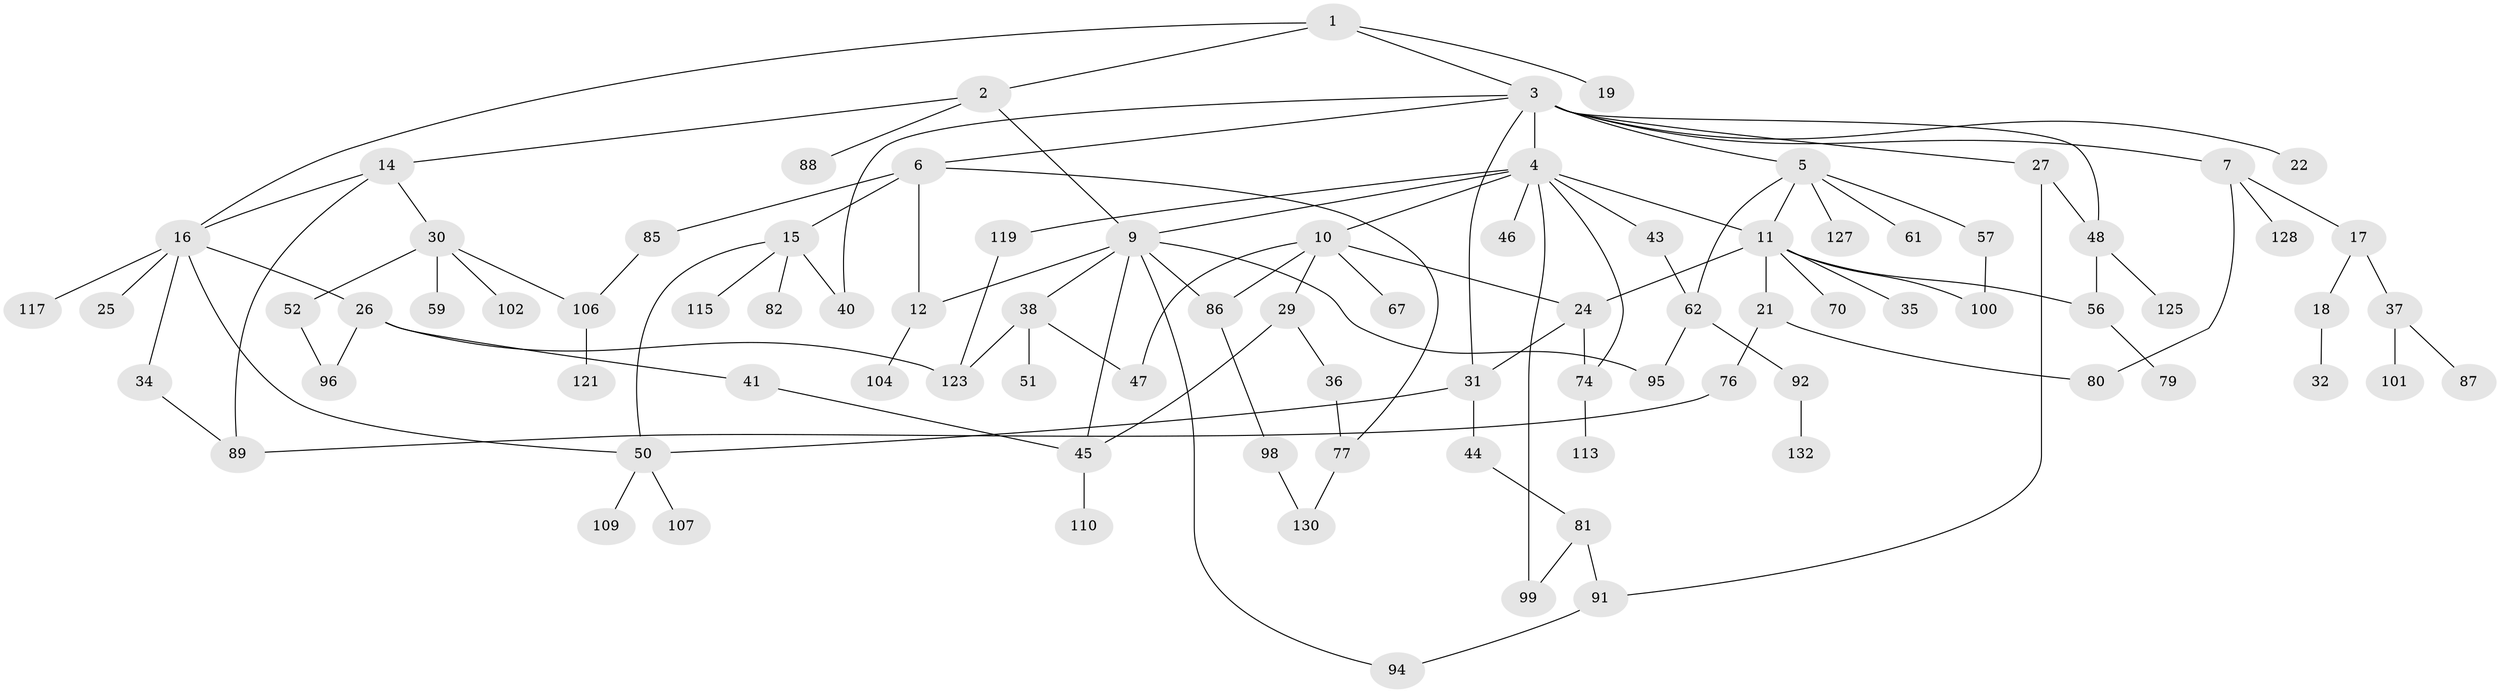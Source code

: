 // Generated by graph-tools (version 1.1) at 2025/51/02/27/25 19:51:36]
// undirected, 88 vertices, 118 edges
graph export_dot {
graph [start="1"]
  node [color=gray90,style=filled];
  1 [super="+122"];
  2 [super="+114"];
  3 [super="+83"];
  4 [super="+8"];
  5 [super="+23"];
  6 [super="+68"];
  7 [super="+13"];
  9 [super="+60"];
  10 [super="+28"];
  11 [super="+49"];
  12 [super="+39"];
  14 [super="+73"];
  15 [super="+54"];
  16 [super="+20"];
  17;
  18;
  19 [super="+120"];
  21 [super="+65"];
  22;
  24 [super="+72"];
  25;
  26 [super="+111"];
  27;
  29 [super="+33"];
  30 [super="+53"];
  31 [super="+64"];
  32 [super="+42"];
  34 [super="+55"];
  35;
  36 [super="+78"];
  37 [super="+66"];
  38;
  40;
  41;
  43;
  44 [super="+93"];
  45 [super="+84"];
  46;
  47 [super="+58"];
  48 [super="+71"];
  50 [super="+103"];
  51;
  52 [super="+63"];
  56;
  57 [super="+75"];
  59 [super="+69"];
  61;
  62 [super="+97"];
  67;
  70;
  74 [super="+131"];
  76;
  77 [super="+108"];
  79;
  80;
  81 [super="+90"];
  82;
  85 [super="+129"];
  86;
  87;
  88;
  89 [super="+105"];
  91 [super="+118"];
  92;
  94;
  95 [super="+116"];
  96;
  98;
  99;
  100;
  101;
  102 [super="+112"];
  104;
  106;
  107;
  109;
  110;
  113;
  115;
  117;
  119;
  121 [super="+124"];
  123 [super="+126"];
  125;
  127;
  128;
  130;
  132;
  1 -- 2;
  1 -- 3;
  1 -- 16;
  1 -- 19;
  2 -- 14;
  2 -- 88;
  2 -- 9;
  3 -- 4;
  3 -- 5;
  3 -- 6;
  3 -- 7;
  3 -- 22;
  3 -- 27;
  3 -- 31;
  3 -- 40;
  3 -- 48;
  4 -- 43;
  4 -- 74;
  4 -- 99;
  4 -- 119;
  4 -- 9;
  4 -- 10;
  4 -- 11;
  4 -- 46;
  5 -- 11;
  5 -- 61;
  5 -- 62;
  5 -- 57;
  5 -- 127;
  6 -- 12;
  6 -- 15 [weight=2];
  6 -- 77;
  6 -- 85;
  7 -- 128;
  7 -- 17;
  7 -- 80;
  9 -- 38;
  9 -- 95;
  9 -- 86;
  9 -- 45;
  9 -- 94;
  9 -- 12;
  10 -- 47;
  10 -- 67;
  10 -- 86;
  10 -- 24;
  10 -- 29;
  11 -- 21;
  11 -- 24;
  11 -- 35;
  11 -- 70;
  11 -- 56;
  11 -- 100;
  12 -- 104;
  14 -- 30;
  14 -- 16;
  14 -- 89;
  15 -- 50;
  15 -- 82;
  15 -- 115;
  15 -- 40;
  16 -- 25;
  16 -- 26;
  16 -- 117;
  16 -- 34;
  16 -- 50;
  17 -- 18;
  17 -- 37;
  18 -- 32;
  21 -- 80;
  21 -- 76;
  24 -- 74;
  24 -- 31;
  26 -- 41;
  26 -- 123;
  26 -- 96;
  27 -- 91;
  27 -- 48;
  29 -- 36;
  29 -- 45;
  30 -- 52;
  30 -- 106;
  30 -- 102;
  30 -- 59;
  31 -- 44;
  31 -- 50;
  34 -- 89;
  36 -- 77;
  37 -- 101;
  37 -- 87;
  38 -- 51;
  38 -- 123;
  38 -- 47;
  41 -- 45;
  43 -- 62;
  44 -- 81;
  45 -- 110;
  48 -- 125;
  48 -- 56;
  50 -- 109;
  50 -- 107;
  52 -- 96;
  56 -- 79;
  57 -- 100;
  62 -- 92;
  62 -- 95;
  74 -- 113;
  76 -- 89;
  77 -- 130;
  81 -- 99;
  81 -- 91;
  85 -- 106;
  86 -- 98;
  91 -- 94;
  92 -- 132;
  98 -- 130;
  106 -- 121;
  119 -- 123;
}
